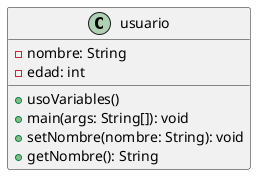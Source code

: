 @startuml

class usuario{
    -nombre: String
    -edad: int
    +usoVariables()
    +main(args: String[]): void
    +setNombre(nombre: String): void
    +getNombre(): String


}
@enduml